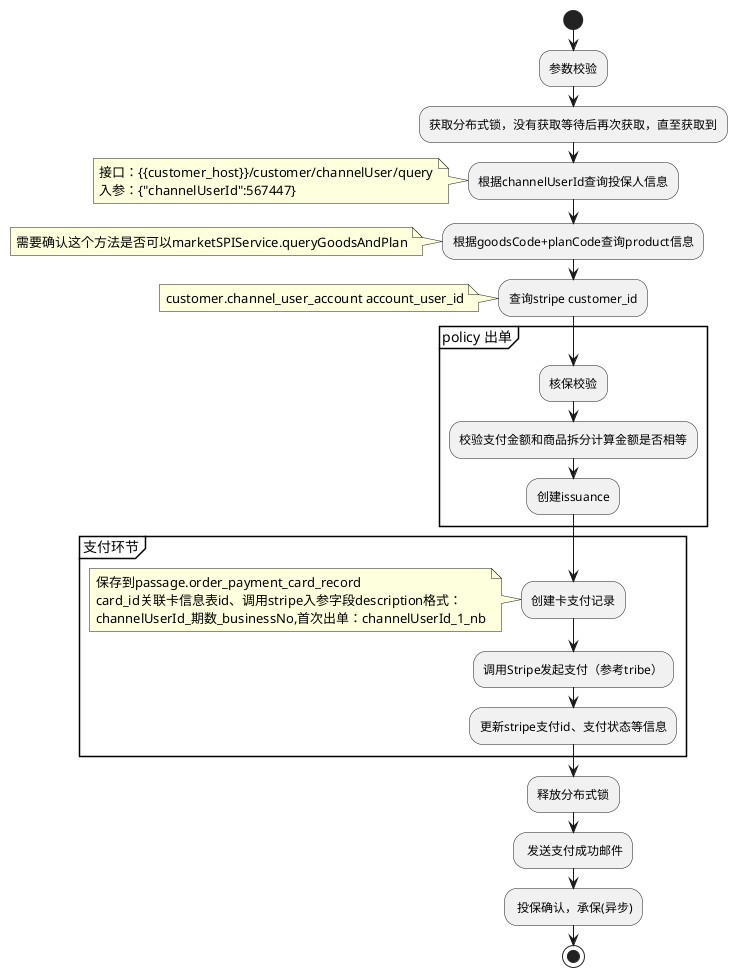 @startuml

start
:参数校验;

:获取分布式锁，没有获取等待后再次获取，直至获取到;

:根据channelUserId查询投保人信息;
note:接口：{{customer_host}}/customer/channelUser/query\n入参：{"channelUserId":567447}

:根据goodsCode+planCode查询product信息;
note:需要确认这个方法是否可以marketSPIService.queryGoodsAndPlan

:查询stripe customer_id;
note:customer.channel_user_account account_user_id

partition "policy 出单" {
    :核保校验;
    :校验支付金额和商品拆分计算金额是否相等;
    :创建issuance;
}

partition 支付环节 {
    :创建卡支付记录;
    note:保存到passage.order_payment_card_record\ncard_id关联卡信息表id、调用stripe入参字段description格式：\nchannelUserId_期数_businessNo,首次出单：channelUserId_1_nb
    :调用Stripe发起支付（参考tribe）;
    :更新stripe支付id、支付状态等信息;
}

:释放分布式锁;

: 发送支付成功邮件;
: 投保确认，承保(异步);



stop
@enduml
